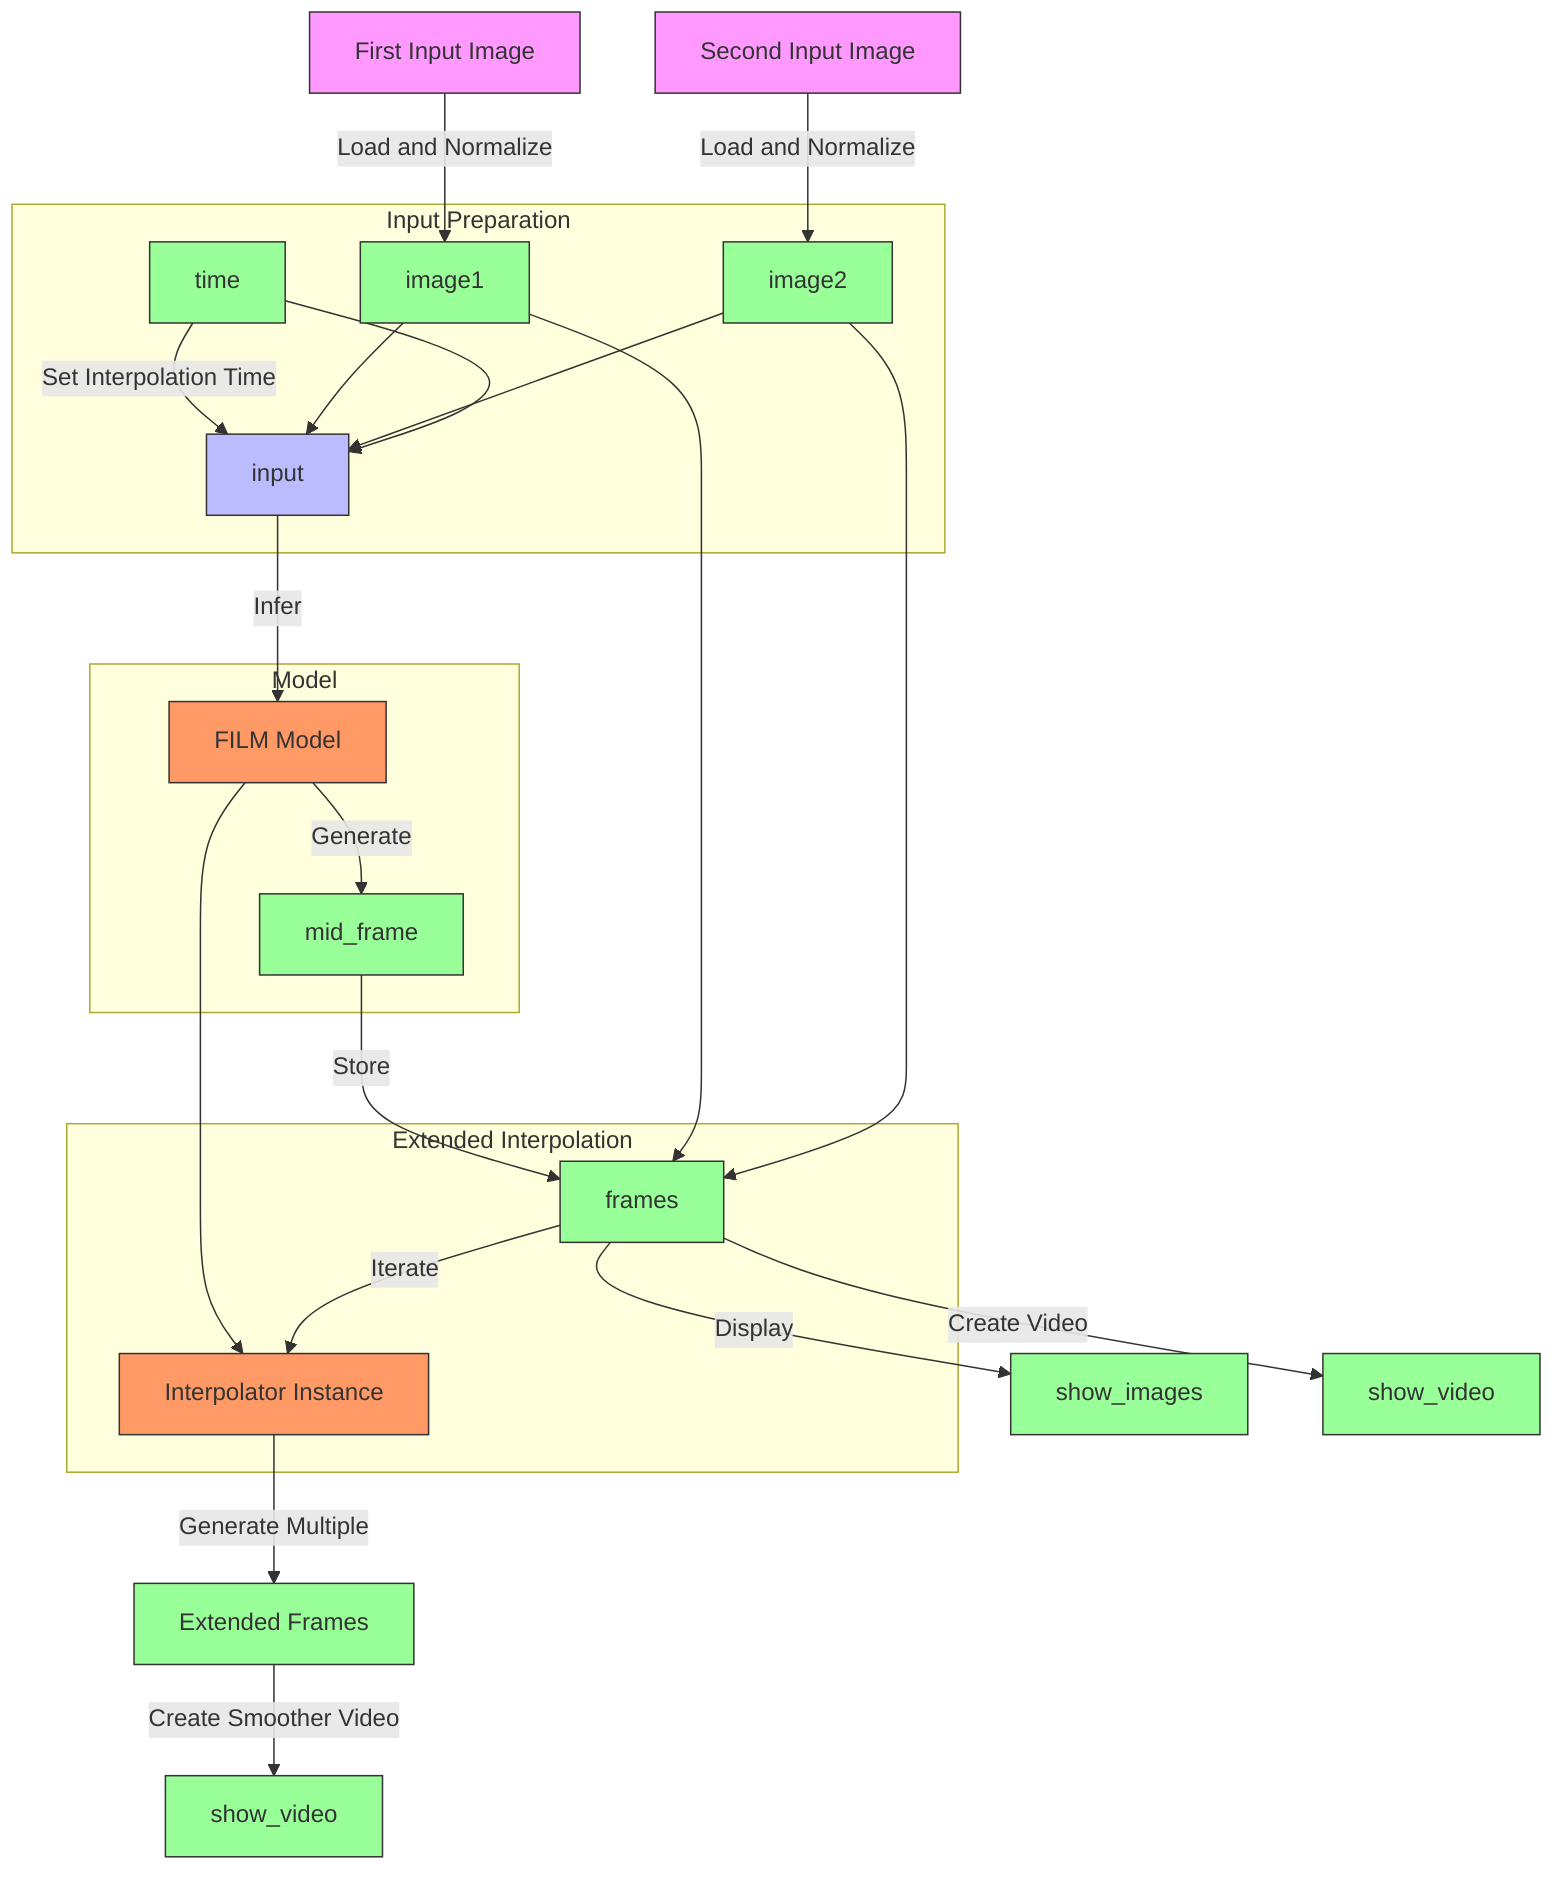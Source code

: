 %% Workflow for Frame Interpolation using FILM Model
flowchart TD
  %% Data Sources
  DS1["First Input Image"]
  DS2["Second Input Image"]
  
  %% Loading and Normalization
  DS1 -->|Load and Normalize| V1["image1"]
  DS2 -->|Load and Normalize| V2["image2"]
  
  %% Time Variable
  V3["time"] -->|Set Interpolation Time| IN1
  
  %% Input Preparation
  subgraph Input Preparation
    direction TB
    IN1["input"]
    V1 --> IN1
    V2 --> IN1
    V3 --> IN1
  end
  
  %% Machine Learning Model
  subgraph Model
    direction TB
    M["FILM Model"]
    IN1 -->|Infer| M
    M -->|Generate| V4["mid_frame"]
  end
  
  %% Frames Assembly
  V4 -->|Store| V5["frames"]
  V1 --> V5
  V2 --> V5
  
  %% Visualization
  V5 -->|Display| V6["show_images"]
  V5 -->|Create Video| V7["show_video"]

  %% Extended Interpolation System
  subgraph Extended Interpolation
    direction TB
    E1["Interpolator Instance"]
    M --> E1
    V5 -->|Iterate| E1
  end
  
  E1 -->|Generate Multiple| V8["Extended Frames"]
  V8 -->|Create Smoother Video| V9["show_video"]

  classDef dataSource fill:#f9f,stroke:#333,stroke-width:1px;
  classDef process fill:#bbf,stroke:#333,stroke-width:1px;
  classDef variable fill:#9f9,stroke:#333,stroke-width:1px;
  classDef model fill:#f96,stroke:#333,stroke-width:1px;
  class DS1,DS2 dataSource;
  class V1,V2,V3,V4,V5,V6,V7,V8,V9 variable;
  class M,E1 model;
  class IN1 process;